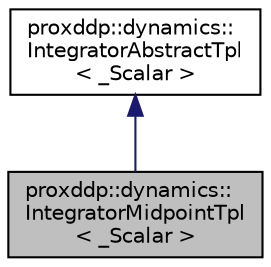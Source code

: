 digraph "proxddp::dynamics::IntegratorMidpointTpl&lt; _Scalar &gt;"
{
 // LATEX_PDF_SIZE
  bgcolor="transparent";
  edge [fontname="Helvetica",fontsize="10",labelfontname="Helvetica",labelfontsize="10"];
  node [fontname="Helvetica",fontsize="10",shape=record];
  Node1 [label="proxddp::dynamics::\lIntegratorMidpointTpl\l\< _Scalar \>",height=0.2,width=0.4,color="black", fillcolor="grey75", style="filled", fontcolor="black",tooltip="Midpoint integration rule."];
  Node2 -> Node1 [dir="back",color="midnightblue",fontsize="10",style="solid",fontname="Helvetica"];
  Node2 [label="proxddp::dynamics::\lIntegratorAbstractTpl\l\< _Scalar \>",height=0.2,width=0.4,color="black",URL="$structproxddp_1_1dynamics_1_1IntegratorAbstractTpl.html",tooltip="Base class for (implicit) numerical integrators."];
}
